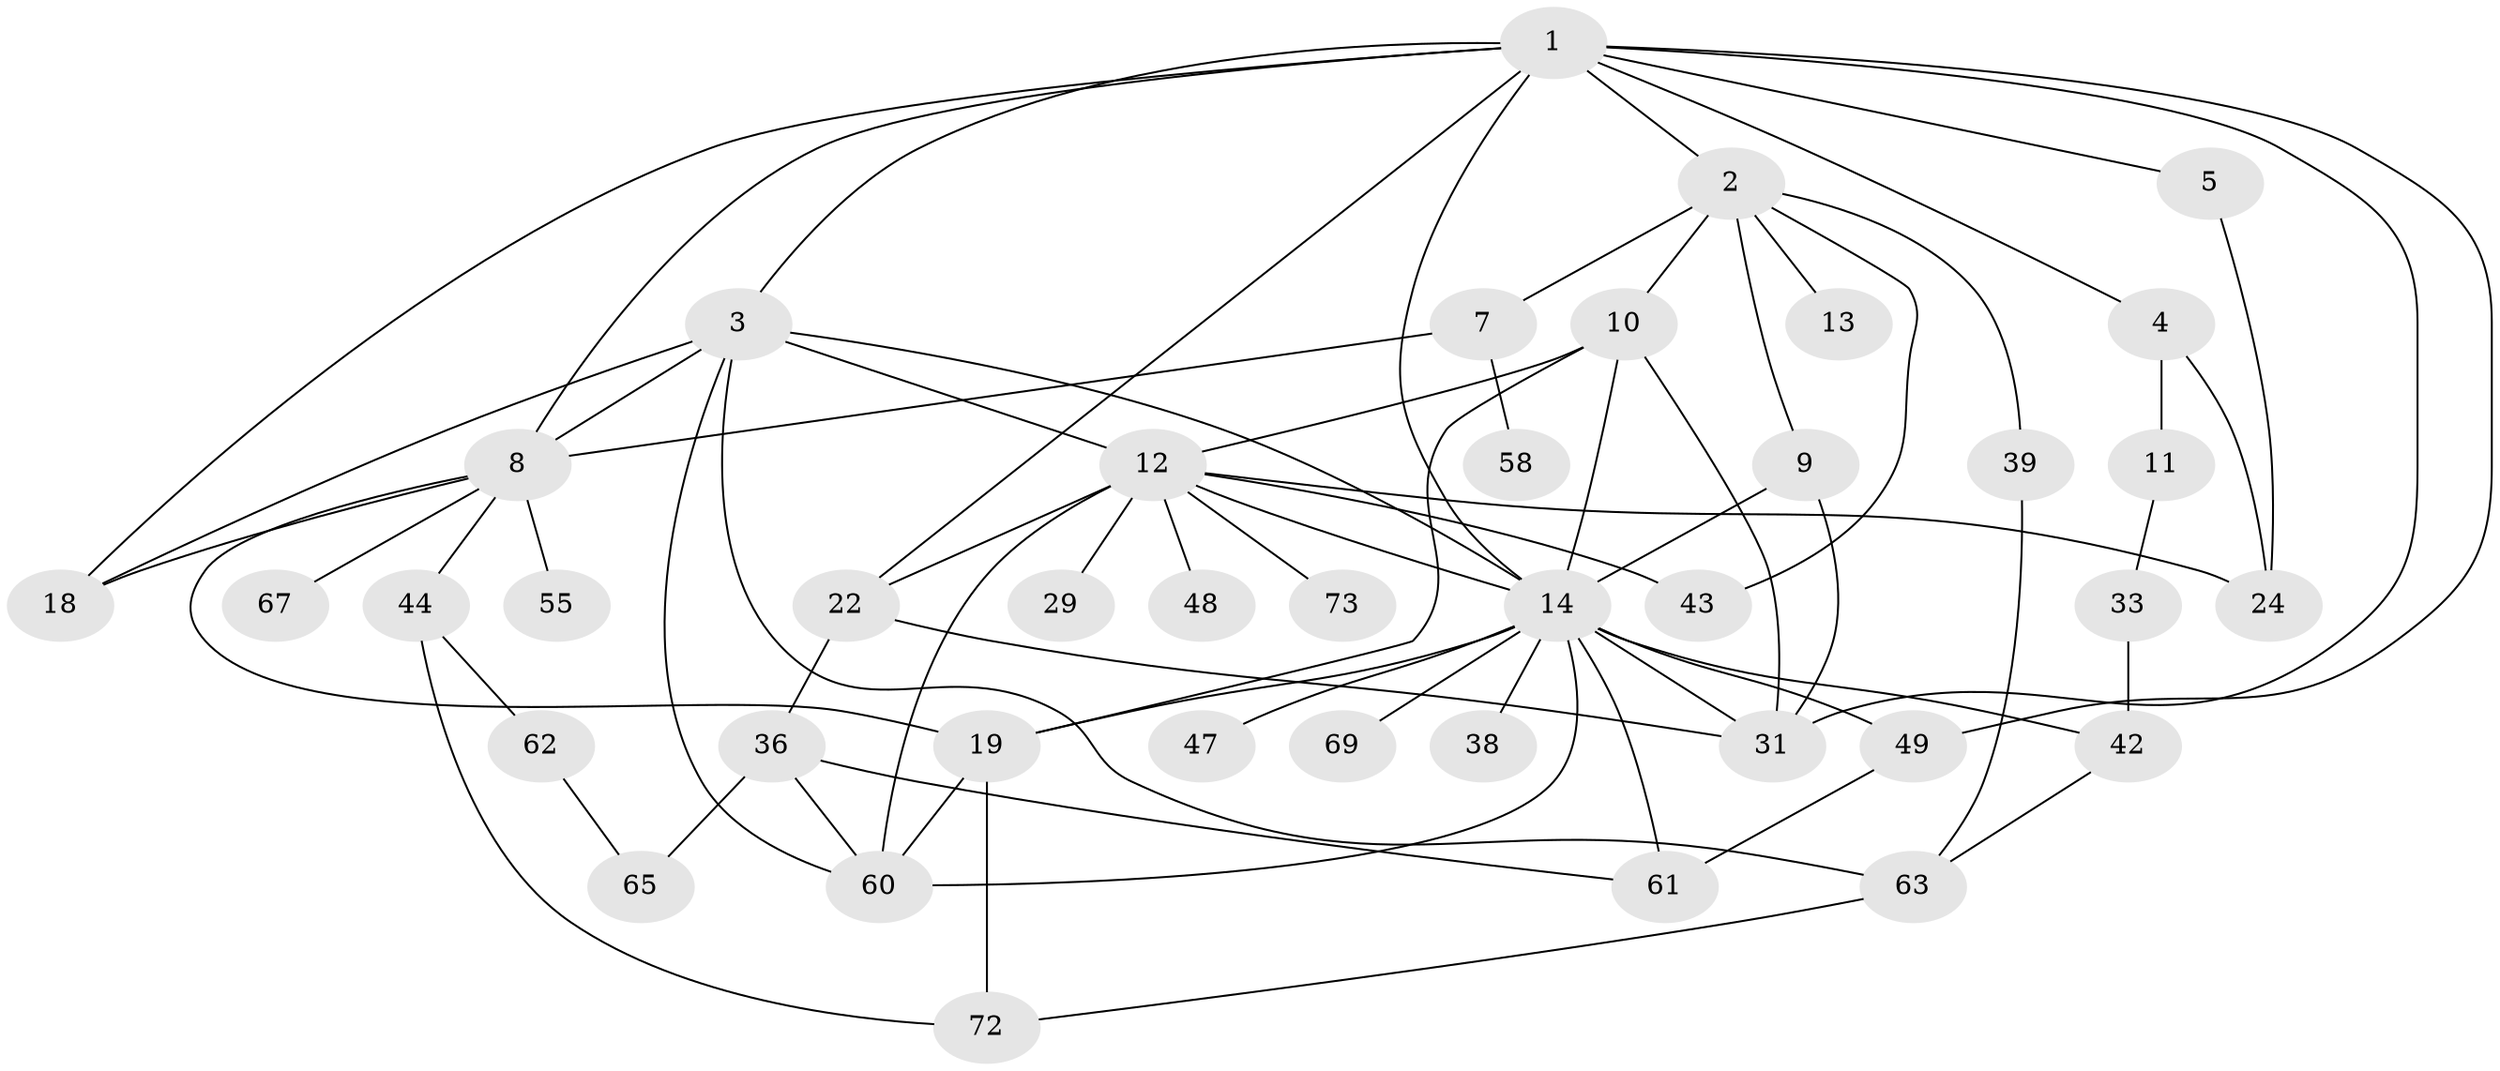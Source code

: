 // original degree distribution, {10: 0.012345679012345678, 7: 0.012345679012345678, 5: 0.06172839506172839, 3: 0.2345679012345679, 2: 0.2962962962962963, 4: 0.12345679012345678, 6: 0.04938271604938271, 1: 0.20987654320987653}
// Generated by graph-tools (version 1.1) at 2025/17/03/04/25 18:17:11]
// undirected, 40 vertices, 71 edges
graph export_dot {
graph [start="1"]
  node [color=gray90,style=filled];
  1;
  2;
  3 [super="+32+28"];
  4 [super="+6"];
  5;
  7 [super="+45"];
  8 [super="+26+17"];
  9 [super="+15+68"];
  10;
  11 [super="+25"];
  12 [super="+20"];
  13 [super="+41"];
  14 [super="+34+16"];
  18 [super="+21+79"];
  19 [super="+57"];
  22 [super="+50"];
  24 [super="+53+35"];
  29;
  31 [super="+56"];
  33 [super="+77"];
  36 [super="+59"];
  38;
  39;
  42;
  43 [super="+74"];
  44;
  47;
  48;
  49;
  55;
  58;
  60 [super="+76"];
  61;
  62;
  63 [super="+66"];
  65;
  67;
  69;
  72;
  73;
  1 -- 2;
  1 -- 3;
  1 -- 4;
  1 -- 5;
  1 -- 8;
  1 -- 18;
  1 -- 49;
  1 -- 31;
  1 -- 22;
  1 -- 14;
  2 -- 7;
  2 -- 9;
  2 -- 10;
  2 -- 13;
  2 -- 39;
  2 -- 43;
  3 -- 14;
  3 -- 18;
  3 -- 60;
  3 -- 8;
  3 -- 12;
  3 -- 63;
  4 -- 11;
  4 -- 24;
  5 -- 24;
  7 -- 58;
  7 -- 8;
  8 -- 19;
  8 -- 55;
  8 -- 44;
  8 -- 18;
  8 -- 67;
  9 -- 31;
  9 -- 14;
  10 -- 12;
  10 -- 19;
  10 -- 31;
  10 -- 14;
  11 -- 33;
  12 -- 22;
  12 -- 73;
  12 -- 43;
  12 -- 48;
  12 -- 29;
  12 -- 24 [weight=2];
  12 -- 60;
  12 -- 14;
  14 -- 42;
  14 -- 69;
  14 -- 38;
  14 -- 47;
  14 -- 49 [weight=2];
  14 -- 19;
  14 -- 60;
  14 -- 61;
  14 -- 31;
  19 -- 72;
  19 -- 60;
  22 -- 36;
  22 -- 31;
  33 -- 42;
  36 -- 61;
  36 -- 65;
  36 -- 60;
  39 -- 63;
  42 -- 63;
  44 -- 62;
  44 -- 72;
  49 -- 61;
  62 -- 65;
  63 -- 72;
}
